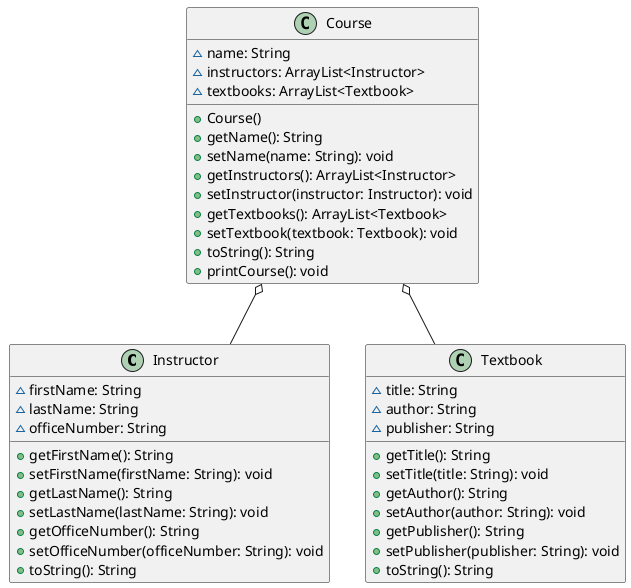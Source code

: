 @startuml
'https://plantuml.com/class-diagram

class Instructor {
    ~ firstName: String
    ~ lastName: String
    ~ officeNumber: String

    + getFirstName(): String
    + setFirstName(firstName: String): void
    + getLastName(): String
    + setLastName(lastName: String): void
    + getOfficeNumber(): String
    + setOfficeNumber(officeNumber: String): void
    + toString(): String
}

class Textbook {
    ~ title: String
    ~ author: String
    ~ publisher: String

    + getTitle(): String
    + setTitle(title: String): void
    + getAuthor(): String
    + setAuthor(author: String): void
    + getPublisher(): String
    + setPublisher(publisher: String): void
    + toString(): String
}

class Course {
    ~ name: String
    ~ instructors: ArrayList<Instructor>
    ~ textbooks: ArrayList<Textbook>

    + Course()
    + getName(): String
    + setName(name: String): void
    + getInstructors(): ArrayList<Instructor>
    + setInstructor(instructor: Instructor): void
    + getTextbooks(): ArrayList<Textbook>
    + setTextbook(textbook: Textbook): void
    + toString(): String
    + printCourse(): void
}

Course o--  Instructor
Course o--  Textbook
@enduml
